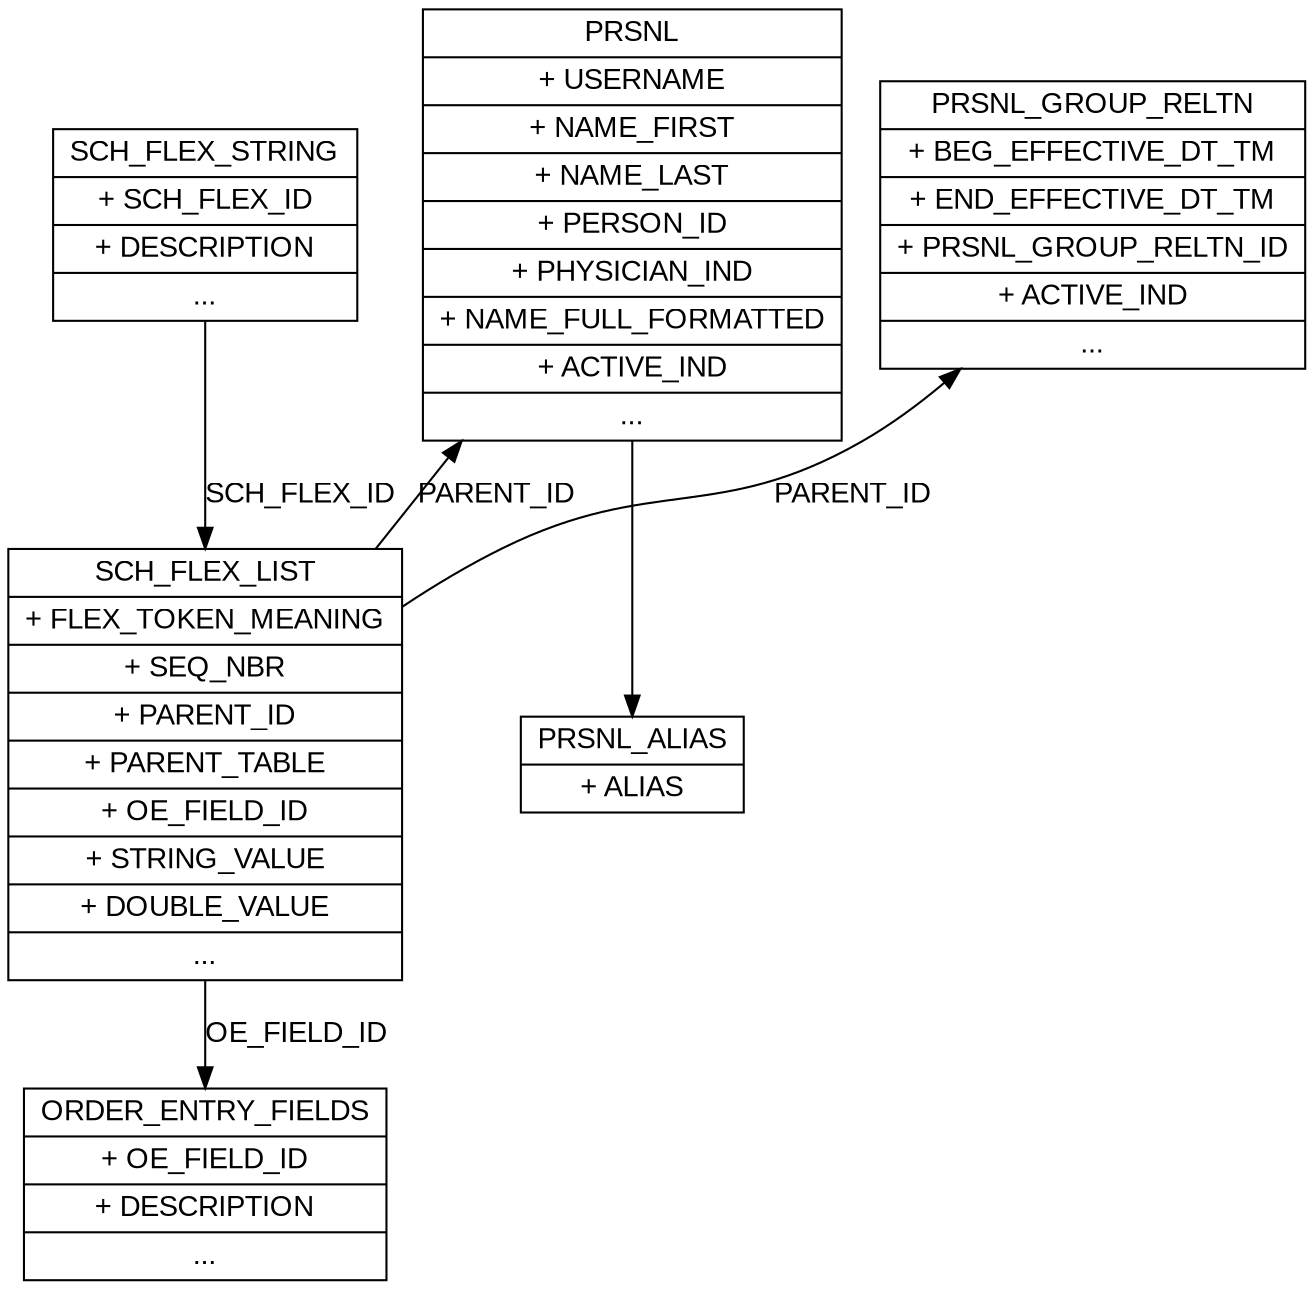 digraph ERD {
    node [shape=record, fontname = "Arial"];
    graph [fontname = "Arial"];
    edge [fontname = "Arial"];

    SCH_FLEX_STRING [label="{SCH_FLEX_STRING|+ SCH_FLEX_ID|+ DESCRIPTION|...}"];
    SCH_FLEX_LIST [label="{SCH_FLEX_LIST|+ FLEX_TOKEN_MEANING|+ SEQ_NBR|+ PARENT_ID|+ PARENT_TABLE|+ OE_FIELD_ID|+ STRING_VALUE|+ DOUBLE_VALUE|...}"];
    ORDER_ENTRY_FIELDS [label="{ORDER_ENTRY_FIELDS|+ OE_FIELD_ID|+ DESCRIPTION|...}"];
    PRSNL [label="{PRSNL|+ USERNAME|+ NAME_FIRST|+ NAME_LAST|+ PERSON_ID|+ PHYSICIAN_IND|+ NAME_FULL_FORMATTED|+ ACTIVE_IND|...}"];
    PRSNL_ALIAS [label="{PRSNL_ALIAS|+ ALIAS}"];
    PRSNL_GROUP_RELTN [label="{PRSNL_GROUP_RELTN|+ BEG_EFFECTIVE_DT_TM|+ END_EFFECTIVE_DT_TM|+ PRSNL_GROUP_RELTN_ID|+ ACTIVE_IND|...}"];

    SCH_FLEX_STRING -> SCH_FLEX_LIST [label="SCH_FLEX_ID"];
    SCH_FLEX_LIST -> ORDER_ENTRY_FIELDS [label="OE_FIELD_ID"];
    SCH_FLEX_LIST -> PRSNL [label="PARENT_ID", constraint=false];
    PRSNL -> PRSNL_ALIAS;
    SCH_FLEX_LIST -> PRSNL_GROUP_RELTN [label="PARENT_ID", constraint=false];
}
